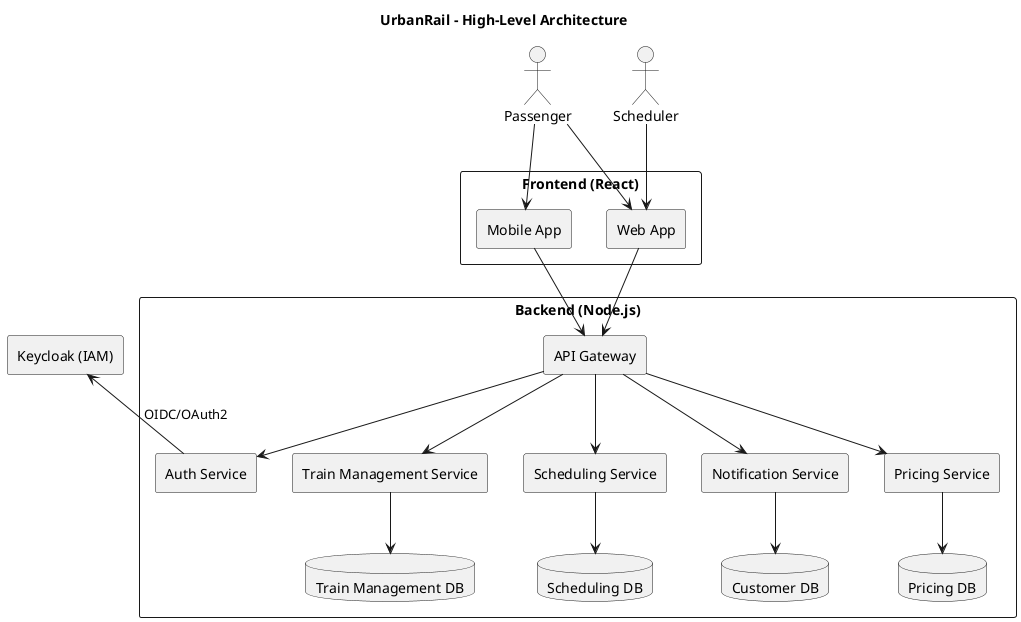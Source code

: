 @startuml
title UrbanRail - High-Level Architecture

actor Passenger
actor Scheduler

rectangle "Frontend (React)" as UI {
  rectangle "Web App" as WebApp
  rectangle "Mobile App" as MobileApp
  Passenger --> WebApp
  Passenger --> MobileApp
  Scheduler --> WebApp
}

rectangle "Backend (Node.js)" as Backend {
  rectangle "API Gateway" as APIGateway
  rectangle "Auth Service" as AuthService
  rectangle "Train Management Service" as TrainService
  rectangle "Scheduling Service" as SchedulingService
  rectangle "Notification Service" as NotificationService
  rectangle "Pricing Service" as PricingService

  WebApp --> APIGateway
  MobileApp --> APIGateway
  APIGateway --> AuthService
  APIGateway --> TrainService
  APIGateway --> SchedulingService
  APIGateway --> NotificationService
  APIGateway --> PricingService

  database "Train Management DB" as TrainDB
  database "Customer DB" as CustomerDB
  database "Scheduling DB" as SchedulingDB
  database "Pricing DB" as PricingDB

  TrainService --> TrainDB
  NotificationService --> CustomerDB
  SchedulingService --> SchedulingDB
  PricingService --> PricingDB
}

rectangle "Keycloak (IAM)" as Keycloak
AuthService -up-> Keycloak : OIDC/OAuth2



@enduml

